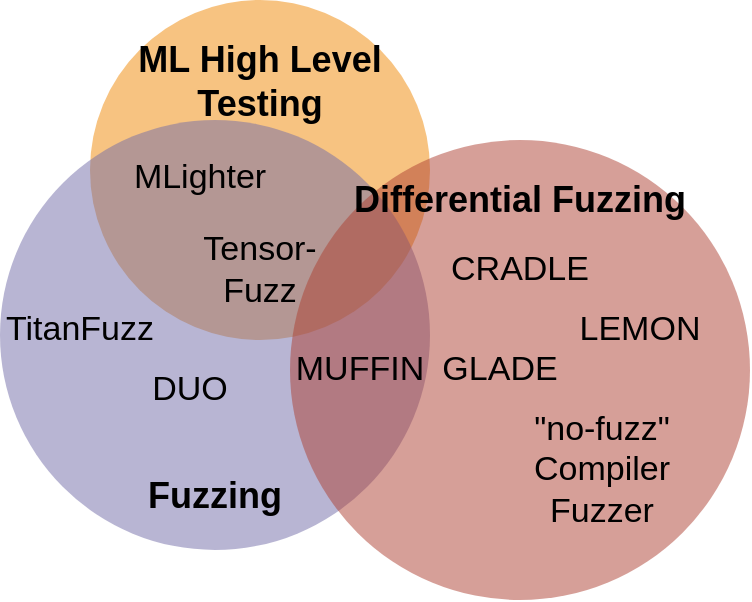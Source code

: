<mxfile version="24.3.1" type="github">
  <diagram id="3228e29e-7158-1315-38df-8450db1d8a1d" name="Page-1">
    <mxGraphModel dx="555" dy="795" grid="1" gridSize="10" guides="1" tooltips="1" connect="1" arrows="1" fold="1" page="1" pageScale="1" pageWidth="1169" pageHeight="827" background="none" math="0" shadow="0">
      <root>
        <mxCell id="0" />
        <mxCell id="1" parent="0" />
        <mxCell id="21637" value="&lt;div style=&quot;&quot;&gt;&lt;font style=&quot;font-size: 18px;&quot; color=&quot;#000000&quot;&gt;&lt;b&gt;ML High Level Testing&lt;/b&gt;&lt;/font&gt;&lt;/div&gt;" style="ellipse;whiteSpace=wrap;html=1;aspect=fixed;rounded=1;shadow=0;glass=0;labelBackgroundColor=none;strokeColor=none;strokeWidth=1;fillColor=#F08705;gradientColor=none;fontFamily=Helvetica;fontSize=16;fontColor=#2F5B7C;align=center;opacity=50;verticalAlign=top;spacing=15;" parent="1" vertex="1">
          <mxGeometry x="245" y="90" width="170" height="170" as="geometry" />
        </mxCell>
        <mxCell id="21638" value="&lt;font style=&quot;font-size: 18px;&quot; color=&quot;#000000&quot;&gt;&lt;b&gt;Fuzzing&lt;/b&gt;&lt;/font&gt;" style="ellipse;whiteSpace=wrap;html=1;aspect=fixed;rounded=1;shadow=0;glass=0;labelBackgroundColor=none;strokeColor=none;strokeWidth=1;fillColor=#736CA8;gradientColor=none;fontFamily=Helvetica;fontSize=16;fontColor=#2F5B7C;align=center;opacity=50;spacing=15;verticalAlign=bottom;" parent="1" vertex="1">
          <mxGeometry x="200" y="150" width="215" height="215" as="geometry" />
        </mxCell>
        <mxCell id="21640" value="&lt;div style=&quot;&quot;&gt;&lt;font color=&quot;#000000&quot; style=&quot;font-size: 18px;&quot;&gt;&lt;b&gt;Differential Fuzzing&lt;/b&gt;&lt;/font&gt;&lt;/div&gt;" style="ellipse;whiteSpace=wrap;html=1;aspect=fixed;rounded=1;shadow=0;glass=0;labelBackgroundColor=none;strokeColor=none;strokeWidth=1;fillColor=#AE4132;gradientColor=none;fontFamily=Helvetica;fontSize=16;fontColor=#2F5B7C;align=center;opacity=50;verticalAlign=top;spacingBottom=15;spacing=15;rotation=0;" parent="1" vertex="1">
          <mxGeometry x="345" y="160" width="230" height="230" as="geometry" />
        </mxCell>
        <mxCell id="Rc3WMZSxb1N_J2Q04BCS-21653" value="MLighter" style="text;html=1;align=center;verticalAlign=middle;whiteSpace=wrap;rounded=0;fontSize=17;" parent="1" vertex="1">
          <mxGeometry x="270" y="164" width="60" height="30" as="geometry" />
        </mxCell>
        <mxCell id="Rc3WMZSxb1N_J2Q04BCS-21654" value="GLADE" style="text;html=1;align=center;verticalAlign=middle;whiteSpace=wrap;rounded=0;fontSize=17;" parent="1" vertex="1">
          <mxGeometry x="420" y="260" width="60" height="30" as="geometry" />
        </mxCell>
        <mxCell id="Rc3WMZSxb1N_J2Q04BCS-21655" value="&quot;no-fuzz&quot; Compiler Fuzzer" style="text;html=1;align=center;verticalAlign=middle;whiteSpace=wrap;rounded=0;fontSize=17;" parent="1" vertex="1">
          <mxGeometry x="470" y="285" width="61.62" height="80" as="geometry" />
        </mxCell>
        <mxCell id="Rc3WMZSxb1N_J2Q04BCS-21656" value="CRADLE" style="text;html=1;align=center;verticalAlign=middle;whiteSpace=wrap;rounded=0;fontSize=17;" parent="1" vertex="1">
          <mxGeometry x="430" y="210" width="60" height="30" as="geometry" />
        </mxCell>
        <mxCell id="Rc3WMZSxb1N_J2Q04BCS-21657" value="LEMON" style="text;html=1;align=center;verticalAlign=middle;whiteSpace=wrap;rounded=0;fontSize=17;" parent="1" vertex="1">
          <mxGeometry x="490" y="240" width="60" height="30" as="geometry" />
        </mxCell>
        <mxCell id="Rc3WMZSxb1N_J2Q04BCS-21658" value="MUFFIN" style="text;html=1;align=center;verticalAlign=middle;whiteSpace=wrap;rounded=0;fontSize=17;" parent="1" vertex="1">
          <mxGeometry x="345" y="250" width="70" height="50" as="geometry" />
        </mxCell>
        <mxCell id="Rc3WMZSxb1N_J2Q04BCS-21659" value="DUO" style="text;html=1;align=center;verticalAlign=middle;whiteSpace=wrap;rounded=0;fontSize=17;" parent="1" vertex="1">
          <mxGeometry x="260" y="270" width="70" height="30" as="geometry" />
        </mxCell>
        <mxCell id="Rc3WMZSxb1N_J2Q04BCS-21660" value="Tensor-Fuzz" style="text;html=1;align=center;verticalAlign=middle;whiteSpace=wrap;rounded=0;fontSize=17;" parent="1" vertex="1">
          <mxGeometry x="300" y="210" width="60" height="30" as="geometry" />
        </mxCell>
        <mxCell id="Rc3WMZSxb1N_J2Q04BCS-21661" value="TitanFuzz" style="text;html=1;align=center;verticalAlign=middle;whiteSpace=wrap;rounded=0;fontSize=17;" parent="1" vertex="1">
          <mxGeometry x="210" y="240" width="60" height="30" as="geometry" />
        </mxCell>
      </root>
    </mxGraphModel>
  </diagram>
</mxfile>
